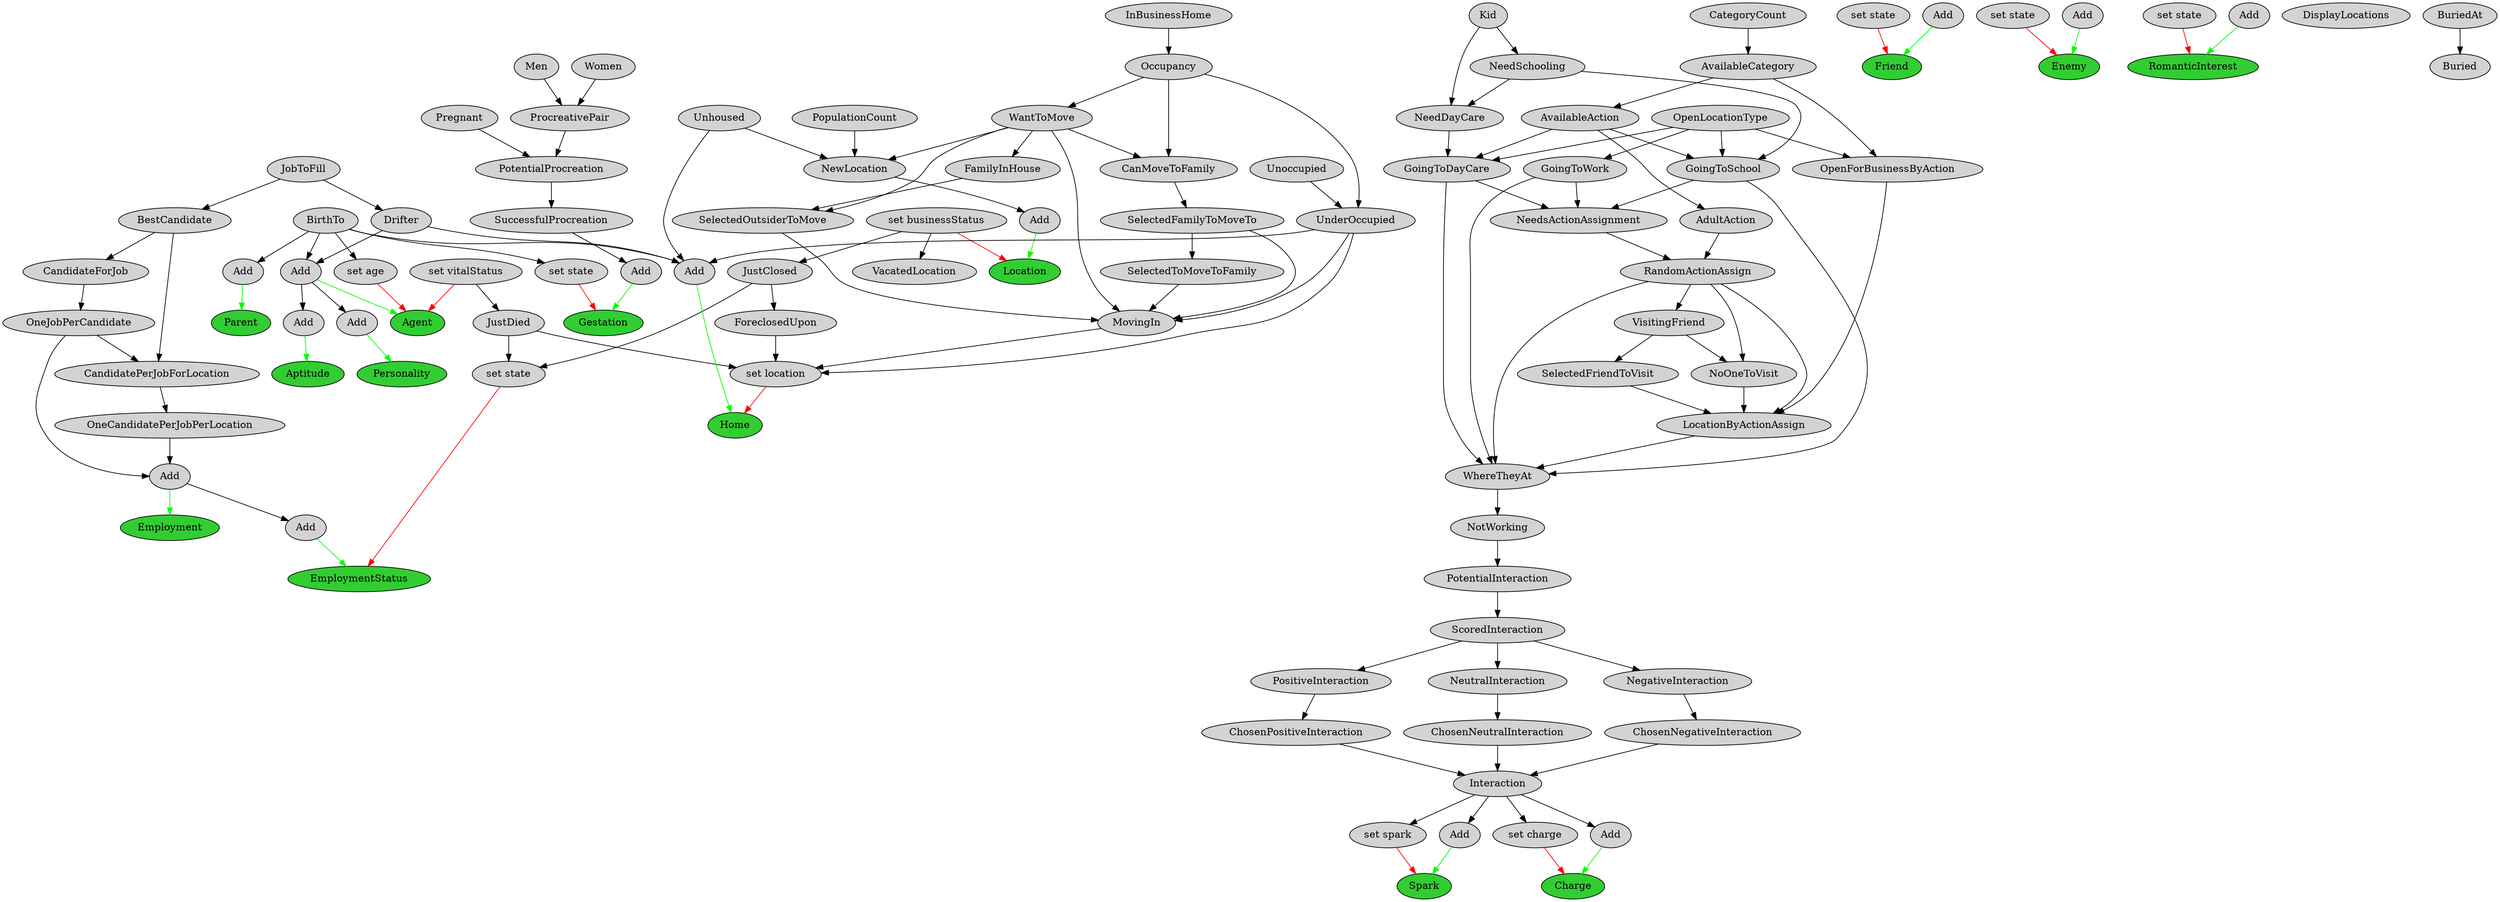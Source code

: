 digraph {
splines=true
node [ style="filled"]
v0 [ label = "Agent" fillcolor="limegreen"];
v1 [ label = "set vitalStatus" rank="min"];
v2 [ label = "set age"];
v3 [ label = "BirthTo" rank="min"];
v4 [ label = "Add"];
v5 [ label = "Drifter"];
v6 [ label = "JobToFill" rank="min"];
v7 [ label = "Personality" fillcolor="limegreen"];
v8 [ label = "Add"];
v9 [ label = "Aptitude" fillcolor="limegreen"];
v10 [ label = "Add"];
v11 [ label = "PopulationCount" rank="min"];
v12 [ label = "JustDied"];
v13 [ label = "Spark" fillcolor="limegreen"];
v14 [ label = "set spark"];
v15 [ label = "Interaction"];
v16 [ label = "ChosenPositiveInteraction"];
v17 [ label = "PositiveInteraction"];
v18 [ label = "ScoredInteraction"];
v19 [ label = "PotentialInteraction"];
v20 [ label = "NotWorking"];
v21 [ label = "WhereTheyAt"];
v22 [ label = "GoingToSchool"];
v23 [ label = "AvailableAction"];
v24 [ label = "AvailableCategory"];
v25 [ label = "CategoryCount" rank="min"];
v26 [ label = "OpenLocationType" rank="min"];
v27 [ label = "NeedSchooling"];
v28 [ label = "Kid" rank="min"];
v29 [ label = "GoingToDayCare"];
v30 [ label = "NeedDayCare"];
v31 [ label = "GoingToWork"];
v32 [ label = "RandomActionAssign"];
v33 [ label = "AdultAction"];
v34 [ label = "NeedsActionAssignment"];
v35 [ label = "LocationByActionAssign"];
v36 [ label = "NoOneToVisit"];
v37 [ label = "VisitingFriend"];
v38 [ label = "SelectedFriendToVisit"];
v39 [ label = "OpenForBusinessByAction"];
v40 [ label = "ChosenNeutralInteraction"];
v41 [ label = "NeutralInteraction"];
v42 [ label = "ChosenNegativeInteraction"];
v43 [ label = "NegativeInteraction"];
v44 [ label = "Add"];
v45 [ label = "Charge" fillcolor="limegreen"];
v46 [ label = "set charge"];
v47 [ label = "Add"];
v48 [ label = "Friend" fillcolor="limegreen"];
v49 [ label = "set state" rank="min"];
v50 [ label = "Add" rank="min"];
v51 [ label = "Enemy" fillcolor="limegreen"];
v52 [ label = "set state" rank="min"];
v53 [ label = "Add" rank="min"];
v54 [ label = "RomanticInterest" fillcolor="limegreen"];
v55 [ label = "set state" rank="min"];
v56 [ label = "Add" rank="min"];
v57 [ label = "Parent" fillcolor="limegreen"];
v58 [ label = "Add"];
v59 [ label = "Men" rank="min"];
v60 [ label = "Women" rank="min"];
v61 [ label = "Gestation" fillcolor="limegreen"];
v62 [ label = "set state"];
v63 [ label = "Add"];
v64 [ label = "SuccessfulProcreation"];
v65 [ label = "PotentialProcreation"];
v66 [ label = "Pregnant" rank="min"];
v67 [ label = "ProcreativePair"];
v68 [ label = "Location" fillcolor="limegreen"];
v69 [ label = "set businessStatus" rank="min"];
v70 [ label = "Add"];
v71 [ label = "NewLocation"];
v72 [ label = "WantToMove"];
v73 [ label = "Occupancy"];
v74 [ label = "InBusinessHome" rank="min"];
v75 [ label = "Unhoused" rank="min"];
v76 [ label = "JustClosed"];
v77 [ label = "VacatedLocation"];
v78 [ label = "DisplayLocations" rank="min"];
v79 [ label = "Home" fillcolor="limegreen"];
v80 [ label = "set location"];
v81 [ label = "UnderOccupied"];
v82 [ label = "Unoccupied" rank="min"];
v83 [ label = "ForeclosedUpon"];
v84 [ label = "MovingIn"];
v85 [ label = "SelectedToMoveToFamily"];
v86 [ label = "SelectedFamilyToMoveTo"];
v87 [ label = "CanMoveToFamily"];
v88 [ label = "SelectedOutsiderToMove"];
v89 [ label = "FamilyInHouse"];
v90 [ label = "Add"];
v91 [ label = "BuriedAt" rank="min"];
v92 [ label = "Buried"];
v93 [ label = "Employment" fillcolor="limegreen"];
v94 [ label = "Add"];
v95 [ label = "OneCandidatePerJobPerLocation"];
v96 [ label = "CandidatePerJobForLocation"];
v97 [ label = "OneJobPerCandidate"];
v98 [ label = "CandidateForJob"];
v99 [ label = "BestCandidate"];
v100 [ label = "EmploymentStatus" fillcolor="limegreen"];
v101 [ label = "set state"];
v102 [ label = "Add"];
v1 -> v0 [ color="red" ]
v2 -> v0 [ color="red" ]
v3 -> v2
v4 -> v0 [ color="green" ]
v5 -> v4
v6 -> v5
v3 -> v4
v8 -> v7 [ color="green" ]
v4 -> v8
v10 -> v9 [ color="green" ]
v4 -> v10
v1 -> v12
v14 -> v13 [ color="red" ]
v15 -> v14
v16 -> v15
v17 -> v16
v18 -> v17
v19 -> v18
v20 -> v19
v21 -> v20
v22 -> v21
v23 -> v22
v24 -> v23
v25 -> v24
v26 -> v22
v27 -> v22
v28 -> v27
v29 -> v21
v23 -> v29
v26 -> v29
v30 -> v29
v27 -> v30
v28 -> v30
v31 -> v21
v26 -> v31
v32 -> v21
v33 -> v32
v23 -> v33
v34 -> v32
v31 -> v34
v29 -> v34
v22 -> v34
v35 -> v21
v32 -> v35
v36 -> v35
v37 -> v36
v32 -> v37
v32 -> v36
v38 -> v35
v37 -> v38
v39 -> v35
v24 -> v39
v26 -> v39
v40 -> v15
v41 -> v40
v18 -> v41
v42 -> v15
v43 -> v42
v18 -> v43
v44 -> v13 [ color="green" ]
v15 -> v44
v46 -> v45 [ color="red" ]
v15 -> v46
v47 -> v45 [ color="green" ]
v15 -> v47
v49 -> v48 [ color="red" ]
v50 -> v48 [ color="green" ]
v52 -> v51 [ color="red" ]
v53 -> v51 [ color="green" ]
v55 -> v54 [ color="red" ]
v56 -> v54 [ color="green" ]
v58 -> v57 [ color="green" ]
v3 -> v58
v62 -> v61 [ color="red" ]
v3 -> v62
v63 -> v61 [ color="green" ]
v64 -> v63
v65 -> v64
v66 -> v65
v67 -> v65
v60 -> v67
v59 -> v67
v69 -> v68 [ color="red" ]
v70 -> v68 [ color="green" ]
v71 -> v70
v72 -> v71
v73 -> v72
v74 -> v73
v75 -> v71
v11 -> v71
v69 -> v76
v69 -> v77
v80 -> v79 [ color="red" ]
v12 -> v80
v81 -> v80
v73 -> v81
v82 -> v81
v83 -> v80
v76 -> v83
v84 -> v80
v85 -> v84
v86 -> v85
v87 -> v86
v72 -> v87
v73 -> v87
v86 -> v84
v88 -> v84
v89 -> v88
v72 -> v89
v72 -> v88
v81 -> v84
v72 -> v84
v90 -> v79 [ color="green" ]
v3 -> v90
v81 -> v90
v5 -> v90
v75 -> v90
v91 -> v92
v94 -> v93 [ color="green" ]
v95 -> v94
v96 -> v95
v97 -> v96
v98 -> v97
v99 -> v98
v6 -> v99
v99 -> v96
v97 -> v94
v101 -> v100 [ color="red" ]
v12 -> v101
v76 -> v101
v102 -> v100 [ color="green" ]
v94 -> v102
}
